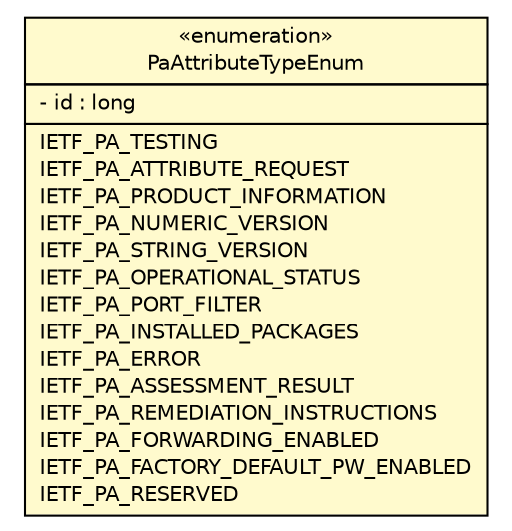 #!/usr/local/bin/dot
#
# Class diagram 
# Generated by UMLGraph version R5_6 (http://www.umlgraph.org/)
#

digraph G {
	edge [fontname="Helvetica",fontsize=10,labelfontname="Helvetica",labelfontsize=10];
	node [fontname="Helvetica",fontsize=10,shape=plaintext];
	nodesep=0.25;
	ranksep=0.5;
	// org.ietf.nea.pa.attribute.enums.PaAttributeTypeEnum
	c64437 [label=<<table title="org.ietf.nea.pa.attribute.enums.PaAttributeTypeEnum" border="0" cellborder="1" cellspacing="0" cellpadding="2" port="p" bgcolor="lemonChiffon" href="./PaAttributeTypeEnum.html">
		<tr><td><table border="0" cellspacing="0" cellpadding="1">
<tr><td align="center" balign="center"> &#171;enumeration&#187; </td></tr>
<tr><td align="center" balign="center"> PaAttributeTypeEnum </td></tr>
		</table></td></tr>
		<tr><td><table border="0" cellspacing="0" cellpadding="1">
<tr><td align="left" balign="left"> - id : long </td></tr>
		</table></td></tr>
		<tr><td><table border="0" cellspacing="0" cellpadding="1">
<tr><td align="left" balign="left"> IETF_PA_TESTING </td></tr>
<tr><td align="left" balign="left"> IETF_PA_ATTRIBUTE_REQUEST </td></tr>
<tr><td align="left" balign="left"> IETF_PA_PRODUCT_INFORMATION </td></tr>
<tr><td align="left" balign="left"> IETF_PA_NUMERIC_VERSION </td></tr>
<tr><td align="left" balign="left"> IETF_PA_STRING_VERSION </td></tr>
<tr><td align="left" balign="left"> IETF_PA_OPERATIONAL_STATUS </td></tr>
<tr><td align="left" balign="left"> IETF_PA_PORT_FILTER </td></tr>
<tr><td align="left" balign="left"> IETF_PA_INSTALLED_PACKAGES </td></tr>
<tr><td align="left" balign="left"> IETF_PA_ERROR </td></tr>
<tr><td align="left" balign="left"> IETF_PA_ASSESSMENT_RESULT </td></tr>
<tr><td align="left" balign="left"> IETF_PA_REMEDIATION_INSTRUCTIONS </td></tr>
<tr><td align="left" balign="left"> IETF_PA_FORWARDING_ENABLED </td></tr>
<tr><td align="left" balign="left"> IETF_PA_FACTORY_DEFAULT_PW_ENABLED </td></tr>
<tr><td align="left" balign="left"> IETF_PA_RESERVED </td></tr>
		</table></td></tr>
		</table>>, URL="./PaAttributeTypeEnum.html", fontname="Helvetica", fontcolor="black", fontsize=10.0];
}

